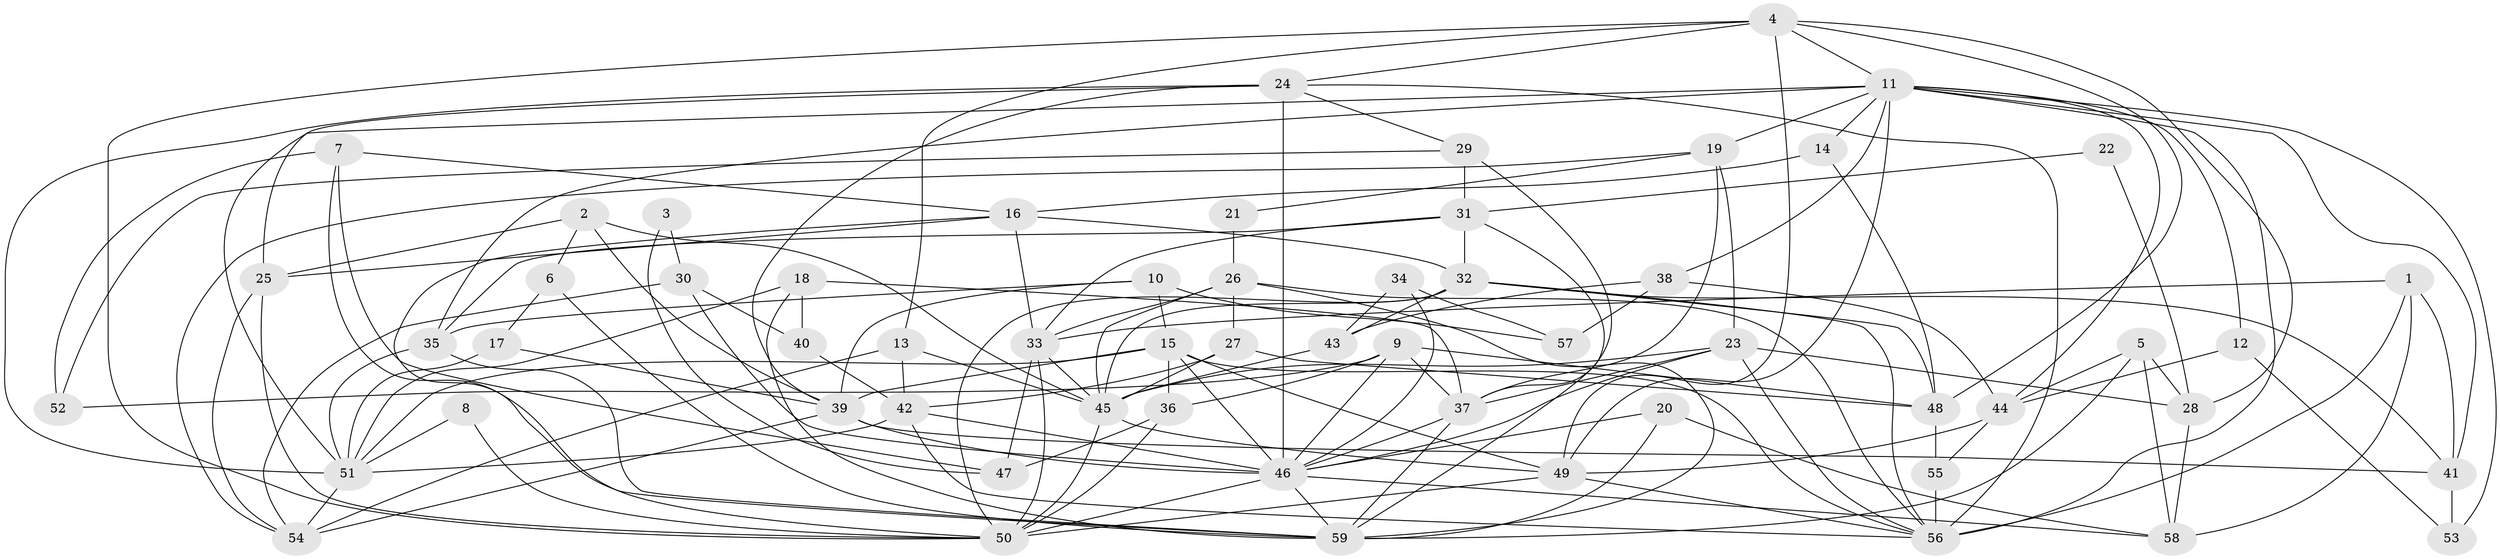 // original degree distribution, {2: 0.1864406779661017, 6: 0.07627118644067797, 7: 0.06779661016949153, 3: 0.22033898305084745, 4: 0.2711864406779661, 5: 0.16101694915254236, 8: 0.00847457627118644, 9: 0.00847457627118644}
// Generated by graph-tools (version 1.1) at 2025/02/03/09/25 03:02:09]
// undirected, 59 vertices, 156 edges
graph export_dot {
graph [start="1"]
  node [color=gray90,style=filled];
  1;
  2;
  3;
  4;
  5;
  6;
  7;
  8;
  9;
  10;
  11;
  12;
  13;
  14;
  15;
  16;
  17;
  18;
  19;
  20;
  21;
  22;
  23;
  24;
  25;
  26;
  27;
  28;
  29;
  30;
  31;
  32;
  33;
  34;
  35;
  36;
  37;
  38;
  39;
  40;
  41;
  42;
  43;
  44;
  45;
  46;
  47;
  48;
  49;
  50;
  51;
  52;
  53;
  54;
  55;
  56;
  57;
  58;
  59;
  1 -- 33 [weight=1.0];
  1 -- 41 [weight=1.0];
  1 -- 56 [weight=1.0];
  1 -- 58 [weight=1.0];
  2 -- 6 [weight=1.0];
  2 -- 25 [weight=1.0];
  2 -- 39 [weight=1.0];
  2 -- 45 [weight=1.0];
  3 -- 30 [weight=1.0];
  3 -- 47 [weight=1.0];
  4 -- 11 [weight=1.0];
  4 -- 13 [weight=1.0];
  4 -- 24 [weight=1.0];
  4 -- 28 [weight=1.0];
  4 -- 48 [weight=1.0];
  4 -- 49 [weight=1.0];
  4 -- 50 [weight=1.0];
  5 -- 28 [weight=1.0];
  5 -- 44 [weight=1.0];
  5 -- 58 [weight=1.0];
  5 -- 59 [weight=1.0];
  6 -- 17 [weight=1.0];
  6 -- 59 [weight=1.0];
  7 -- 16 [weight=1.0];
  7 -- 47 [weight=1.0];
  7 -- 52 [weight=1.0];
  7 -- 59 [weight=1.0];
  8 -- 50 [weight=1.0];
  8 -- 51 [weight=1.0];
  9 -- 36 [weight=1.0];
  9 -- 37 [weight=1.0];
  9 -- 46 [weight=2.0];
  9 -- 48 [weight=1.0];
  9 -- 52 [weight=1.0];
  10 -- 15 [weight=1.0];
  10 -- 35 [weight=1.0];
  10 -- 39 [weight=1.0];
  10 -- 57 [weight=1.0];
  11 -- 12 [weight=1.0];
  11 -- 14 [weight=1.0];
  11 -- 19 [weight=1.0];
  11 -- 35 [weight=1.0];
  11 -- 38 [weight=1.0];
  11 -- 41 [weight=1.0];
  11 -- 44 [weight=1.0];
  11 -- 49 [weight=1.0];
  11 -- 51 [weight=1.0];
  11 -- 53 [weight=1.0];
  11 -- 56 [weight=1.0];
  12 -- 44 [weight=1.0];
  12 -- 53 [weight=1.0];
  13 -- 42 [weight=1.0];
  13 -- 45 [weight=1.0];
  13 -- 54 [weight=1.0];
  14 -- 16 [weight=1.0];
  14 -- 48 [weight=1.0];
  15 -- 36 [weight=1.0];
  15 -- 39 [weight=1.0];
  15 -- 46 [weight=1.0];
  15 -- 49 [weight=2.0];
  15 -- 51 [weight=1.0];
  15 -- 56 [weight=1.0];
  16 -- 25 [weight=1.0];
  16 -- 32 [weight=1.0];
  16 -- 33 [weight=1.0];
  16 -- 50 [weight=1.0];
  17 -- 39 [weight=1.0];
  17 -- 51 [weight=1.0];
  18 -- 37 [weight=1.0];
  18 -- 40 [weight=1.0];
  18 -- 51 [weight=1.0];
  18 -- 59 [weight=1.0];
  19 -- 21 [weight=1.0];
  19 -- 23 [weight=1.0];
  19 -- 37 [weight=1.0];
  19 -- 54 [weight=1.0];
  20 -- 46 [weight=1.0];
  20 -- 58 [weight=1.0];
  20 -- 59 [weight=1.0];
  21 -- 26 [weight=2.0];
  22 -- 28 [weight=1.0];
  22 -- 31 [weight=1.0];
  23 -- 28 [weight=1.0];
  23 -- 37 [weight=1.0];
  23 -- 45 [weight=1.0];
  23 -- 46 [weight=2.0];
  23 -- 56 [weight=1.0];
  24 -- 25 [weight=1.0];
  24 -- 29 [weight=1.0];
  24 -- 39 [weight=1.0];
  24 -- 46 [weight=2.0];
  24 -- 51 [weight=1.0];
  24 -- 56 [weight=2.0];
  25 -- 50 [weight=1.0];
  25 -- 54 [weight=1.0];
  26 -- 27 [weight=1.0];
  26 -- 33 [weight=1.0];
  26 -- 45 [weight=1.0];
  26 -- 56 [weight=1.0];
  26 -- 59 [weight=1.0];
  27 -- 42 [weight=1.0];
  27 -- 45 [weight=1.0];
  27 -- 48 [weight=1.0];
  28 -- 58 [weight=2.0];
  29 -- 31 [weight=1.0];
  29 -- 37 [weight=2.0];
  29 -- 52 [weight=1.0];
  30 -- 40 [weight=1.0];
  30 -- 46 [weight=2.0];
  30 -- 54 [weight=1.0];
  31 -- 32 [weight=1.0];
  31 -- 33 [weight=1.0];
  31 -- 35 [weight=1.0];
  31 -- 59 [weight=1.0];
  32 -- 41 [weight=1.0];
  32 -- 43 [weight=1.0];
  32 -- 45 [weight=1.0];
  32 -- 48 [weight=1.0];
  32 -- 50 [weight=1.0];
  32 -- 56 [weight=1.0];
  33 -- 45 [weight=1.0];
  33 -- 47 [weight=1.0];
  33 -- 50 [weight=1.0];
  34 -- 43 [weight=1.0];
  34 -- 46 [weight=1.0];
  34 -- 57 [weight=1.0];
  35 -- 51 [weight=1.0];
  35 -- 59 [weight=1.0];
  36 -- 47 [weight=1.0];
  36 -- 50 [weight=1.0];
  37 -- 46 [weight=1.0];
  37 -- 59 [weight=1.0];
  38 -- 43 [weight=1.0];
  38 -- 44 [weight=1.0];
  38 -- 57 [weight=1.0];
  39 -- 41 [weight=1.0];
  39 -- 46 [weight=1.0];
  39 -- 54 [weight=1.0];
  40 -- 42 [weight=2.0];
  41 -- 53 [weight=2.0];
  42 -- 46 [weight=4.0];
  42 -- 51 [weight=1.0];
  42 -- 56 [weight=1.0];
  43 -- 45 [weight=1.0];
  44 -- 49 [weight=1.0];
  44 -- 55 [weight=1.0];
  45 -- 49 [weight=2.0];
  45 -- 50 [weight=1.0];
  46 -- 50 [weight=1.0];
  46 -- 58 [weight=1.0];
  46 -- 59 [weight=1.0];
  48 -- 55 [weight=1.0];
  49 -- 50 [weight=1.0];
  49 -- 56 [weight=1.0];
  51 -- 54 [weight=1.0];
  55 -- 56 [weight=3.0];
}
